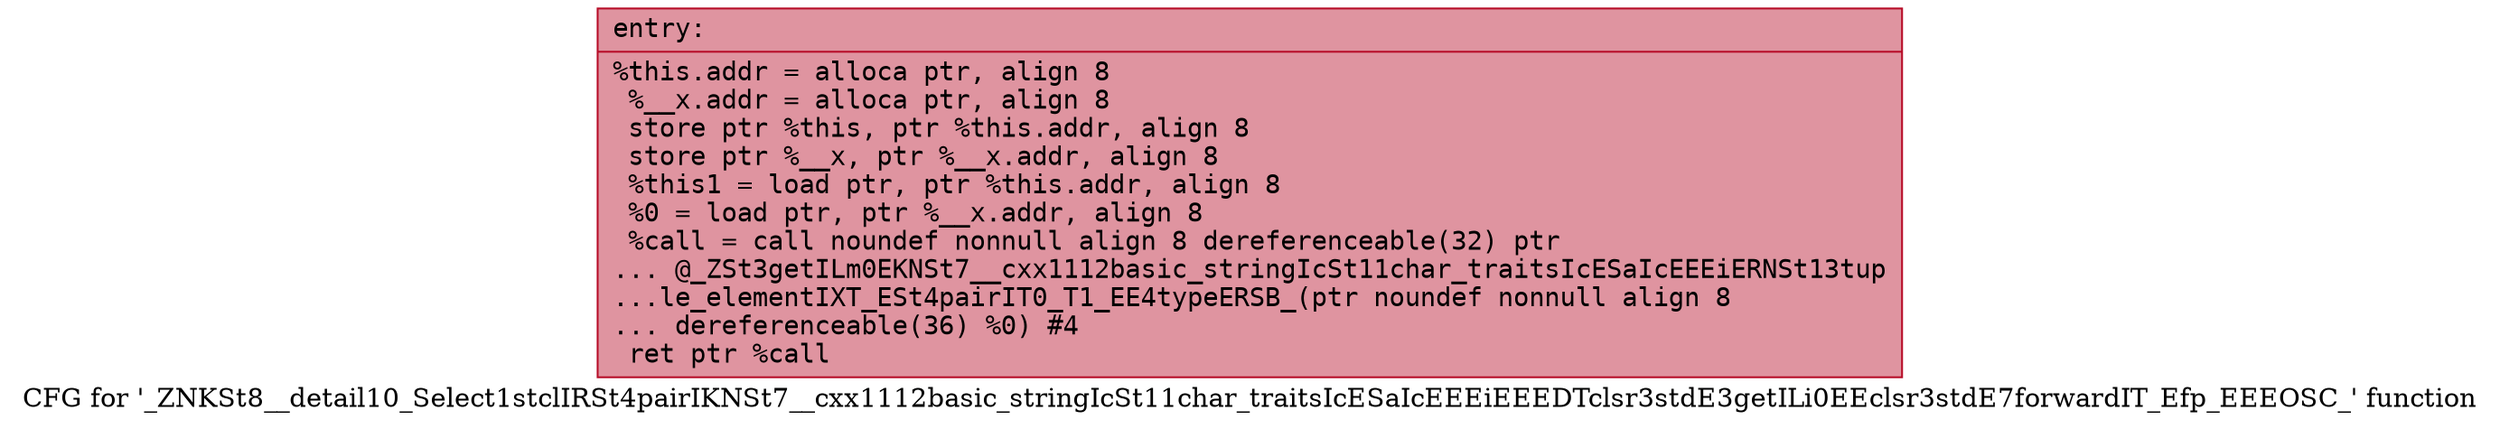 digraph "CFG for '_ZNKSt8__detail10_Select1stclIRSt4pairIKNSt7__cxx1112basic_stringIcSt11char_traitsIcESaIcEEEiEEEDTclsr3stdE3getILi0EEclsr3stdE7forwardIT_Efp_EEEOSC_' function" {
	label="CFG for '_ZNKSt8__detail10_Select1stclIRSt4pairIKNSt7__cxx1112basic_stringIcSt11char_traitsIcESaIcEEEiEEEDTclsr3stdE3getILi0EEclsr3stdE7forwardIT_Efp_EEEOSC_' function";

	Node0x55c7e0602c20 [shape=record,color="#b70d28ff", style=filled, fillcolor="#b70d2870" fontname="Courier",label="{entry:\l|  %this.addr = alloca ptr, align 8\l  %__x.addr = alloca ptr, align 8\l  store ptr %this, ptr %this.addr, align 8\l  store ptr %__x, ptr %__x.addr, align 8\l  %this1 = load ptr, ptr %this.addr, align 8\l  %0 = load ptr, ptr %__x.addr, align 8\l  %call = call noundef nonnull align 8 dereferenceable(32) ptr\l... @_ZSt3getILm0EKNSt7__cxx1112basic_stringIcSt11char_traitsIcESaIcEEEiERNSt13tup\l...le_elementIXT_ESt4pairIT0_T1_EE4typeERSB_(ptr noundef nonnull align 8\l... dereferenceable(36) %0) #4\l  ret ptr %call\l}"];
}
